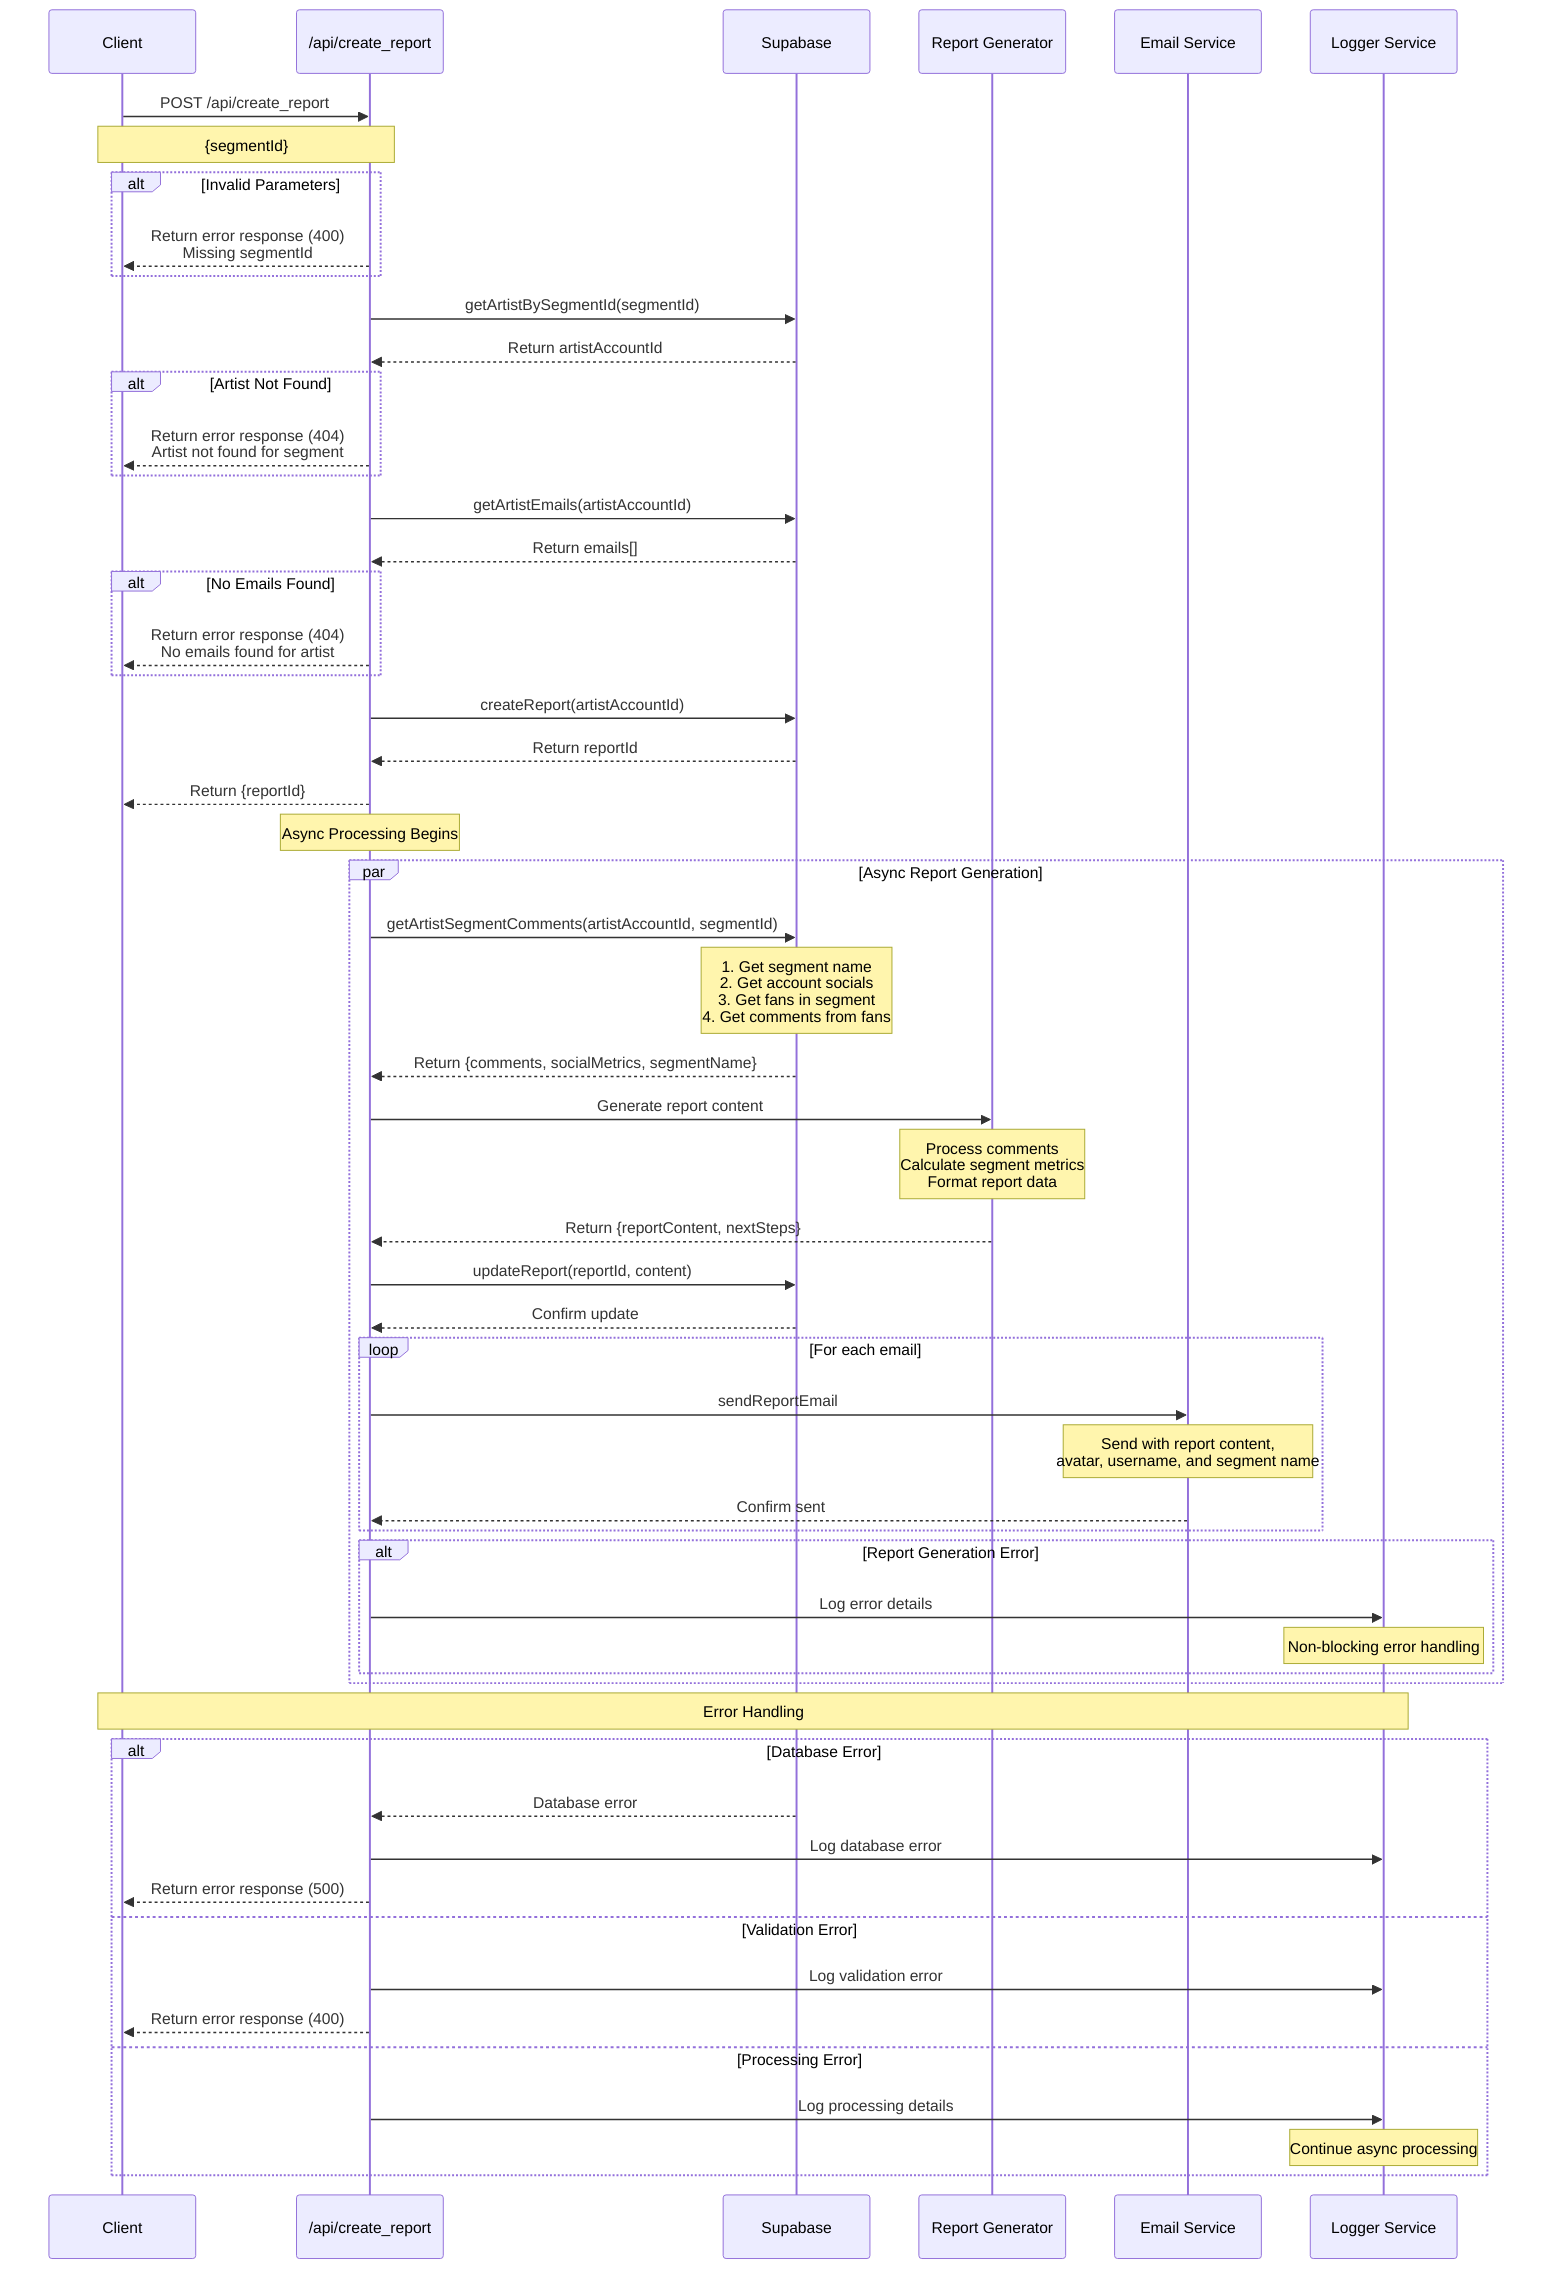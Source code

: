 sequenceDiagram
    participant Client
    participant API as /api/create_report
    participant DB as Supabase
    participant Report as Report Generator
    participant Email as Email Service
    participant Logger as Logger Service

    Client->>API: POST /api/create_report
    Note over Client,API: {segmentId}
    
    alt Invalid Parameters
        API-->>Client: Return error response (400)<br/>Missing segmentId
    end

    API->>DB: getArtistBySegmentId(segmentId)
    DB-->>API: Return artistAccountId
    
    alt Artist Not Found
        API-->>Client: Return error response (404)<br/>Artist not found for segment
    end

    API->>DB: getArtistEmails(artistAccountId)
    DB-->>API: Return emails[]
    
    alt No Emails Found
        API-->>Client: Return error response (404)<br/>No emails found for artist
    end

    API->>DB: createReport(artistAccountId)
    DB-->>API: Return reportId
    API-->>Client: Return {reportId}

    Note over API: Async Processing Begins

    par Async Report Generation
        API->>DB: getArtistSegmentComments(artistAccountId, segmentId)
        Note over DB: 1. Get segment name<br/>2. Get account socials<br/>3. Get fans in segment<br/>4. Get comments from fans
        DB-->>API: Return {comments, socialMetrics, segmentName}

        API->>Report: Generate report content
        Note over Report: Process comments<br/>Calculate segment metrics<br/>Format report data
        Report-->>API: Return {reportContent, nextSteps}

        API->>DB: updateReport(reportId, content)
        DB-->>API: Confirm update

        loop For each email
            API->>Email: sendReportEmail
            Note over Email: Send with report content,<br/>avatar, username, and segment name
            Email-->>API: Confirm sent
        end

        alt Report Generation Error
            API->>Logger: Log error details
            Note over Logger: Non-blocking error handling
        end
    end

    Note over Client,Logger: Error Handling
    alt Database Error
        DB-->>API: Database error
        API->>Logger: Log database error
        API-->>Client: Return error response (500)
    else Validation Error
        API->>Logger: Log validation error
        API-->>Client: Return error response (400)
    else Processing Error
        API->>Logger: Log processing details
        Note over Logger: Continue async processing
    end